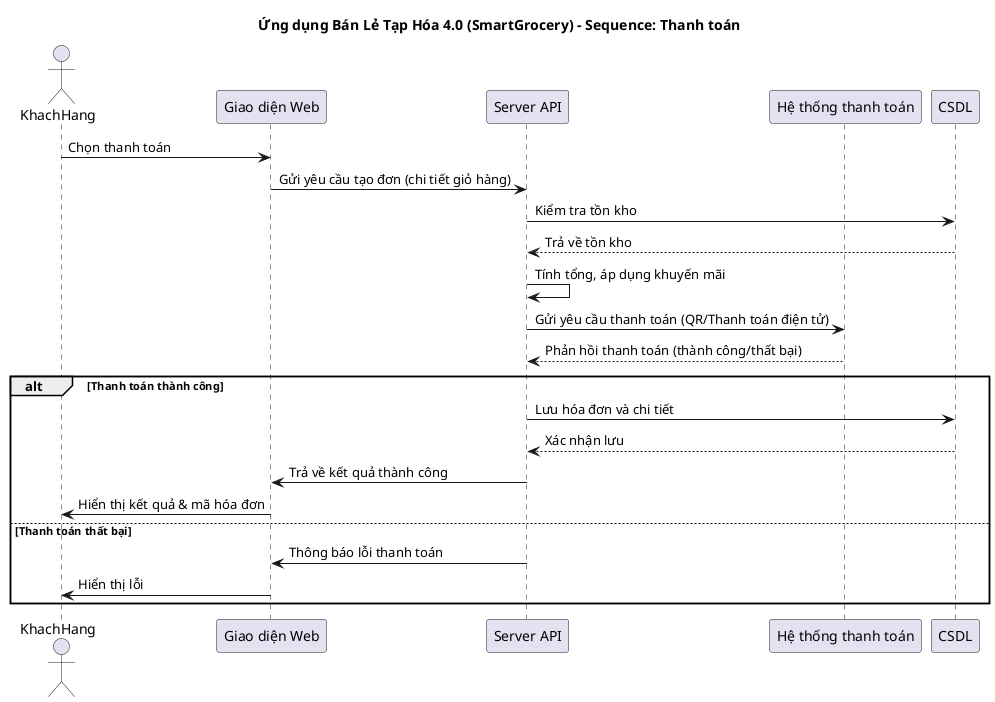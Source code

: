 @startuml
title Ứng dụng Bán Lẻ Tạp Hóa 4.0 (SmartGrocery) - Sequence: Thanh toán

actor KhachHang
participant "Giao diện Web" as UI
participant "Server API" as SV
participant "Hệ thống thanh toán" as PAY
participant "CSDL" as DB

KhachHang -> UI: Chọn thanh toán
UI -> SV: Gửi yêu cầu tạo đơn (chi tiết giỏ hàng)
SV -> DB: Kiểm tra tồn kho
DB --> SV: Trả về tồn kho
SV -> SV: Tính tổng, áp dụng khuyến mãi
SV -> PAY: Gửi yêu cầu thanh toán (QR/Thanh toán điện tử)
PAY --> SV: Phản hồi thanh toán (thành công/thất bại)
alt Thanh toán thành công
  SV -> DB: Lưu hóa đơn và chi tiết
  DB --> SV: Xác nhận lưu
  SV -> UI: Trả về kết quả thành công
  UI -> KhachHang: Hiển thị kết quả & mã hóa đơn
else Thanh toán thất bại
  SV -> UI: Thông báo lỗi thanh toán
  UI -> KhachHang: Hiển thị lỗi
end

@enduml

